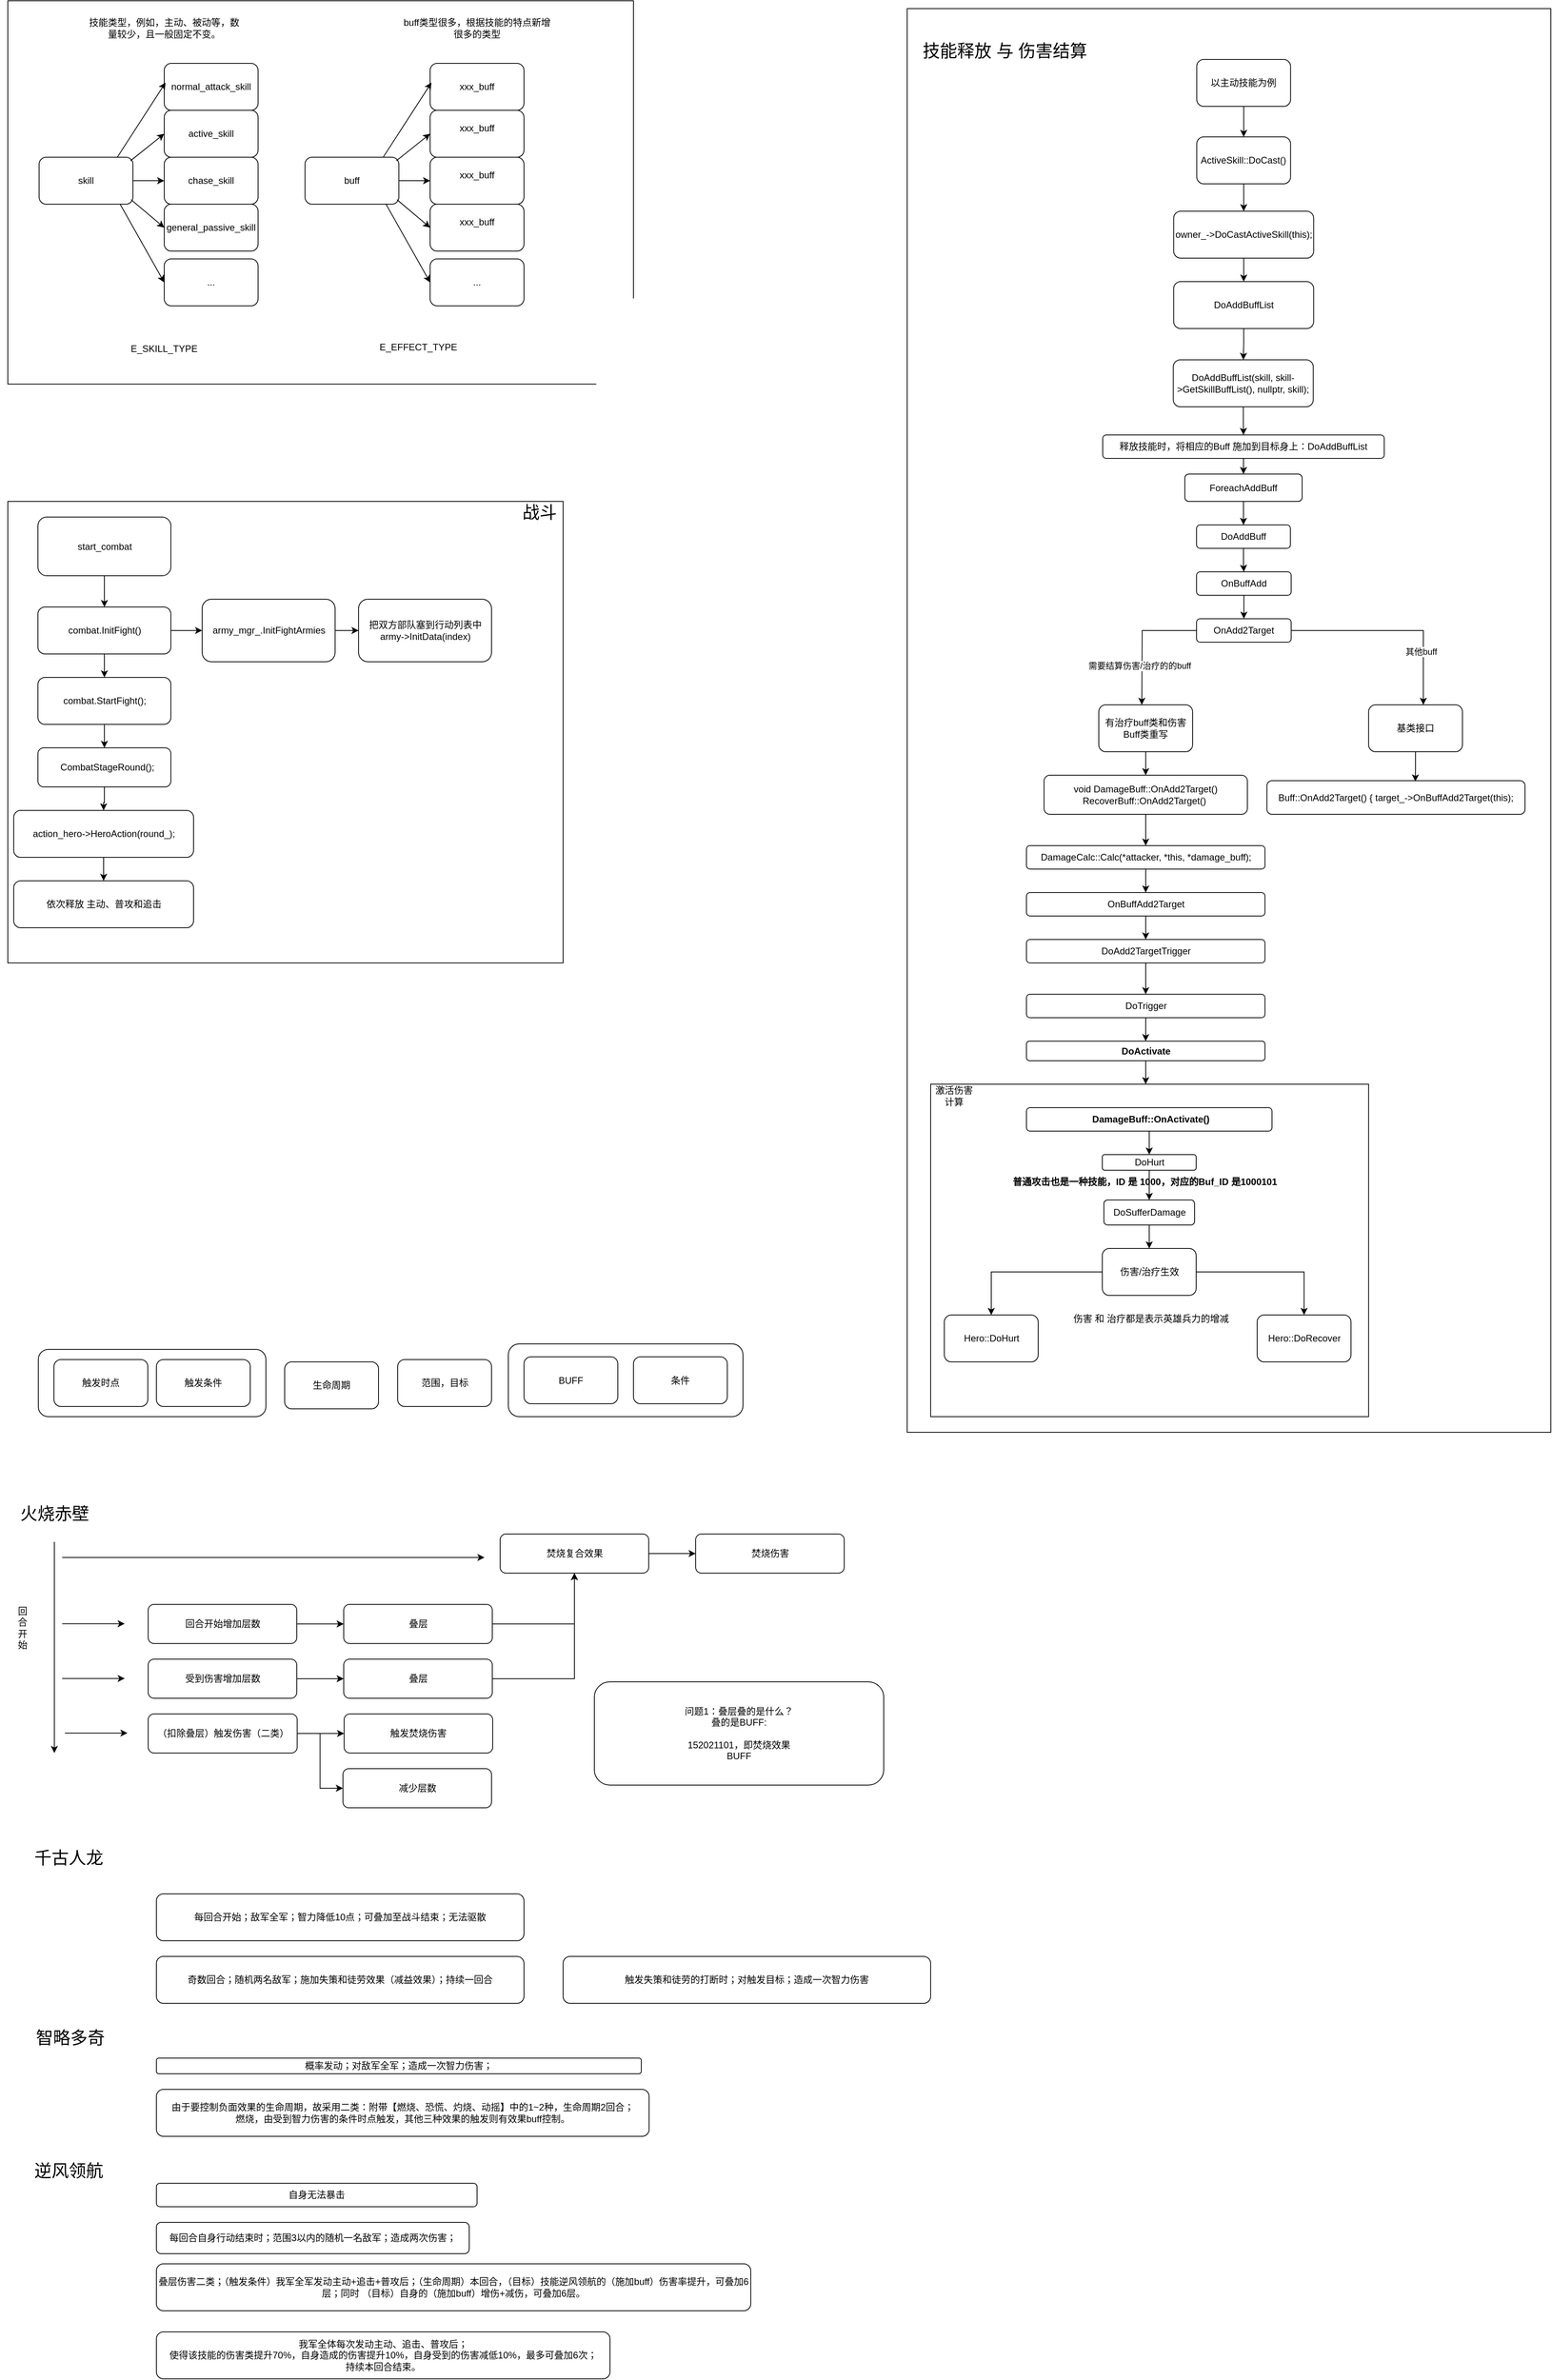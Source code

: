 <mxfile version="24.8.4">
  <diagram name="第 1 页" id="6zWAo-UzQmHNDU4MTRq7">
    <mxGraphModel dx="1850" dy="1148" grid="1" gridSize="10" guides="1" tooltips="1" connect="1" arrows="1" fold="1" page="1" pageScale="1" pageWidth="827" pageHeight="1169" math="0" shadow="0">
      <root>
        <mxCell id="0" />
        <mxCell id="1" parent="0" />
        <mxCell id="o4tlsY2EU9AUbKgZ5aPZ-1" value="skill" style="rounded=1;whiteSpace=wrap;html=1;" vertex="1" parent="1">
          <mxGeometry x="40" y="200" width="120" height="60" as="geometry" />
        </mxCell>
        <mxCell id="o4tlsY2EU9AUbKgZ5aPZ-4" value="normal_attack_skill" style="rounded=1;whiteSpace=wrap;html=1;" vertex="1" parent="1">
          <mxGeometry x="200" y="80" width="120" height="60" as="geometry" />
        </mxCell>
        <mxCell id="o4tlsY2EU9AUbKgZ5aPZ-5" value="general_passive_skill" style="rounded=1;whiteSpace=wrap;html=1;" vertex="1" parent="1">
          <mxGeometry x="200" y="260" width="120" height="60" as="geometry" />
        </mxCell>
        <mxCell id="o4tlsY2EU9AUbKgZ5aPZ-6" value="chase_skill" style="rounded=1;whiteSpace=wrap;html=1;" vertex="1" parent="1">
          <mxGeometry x="200" y="200" width="120" height="60" as="geometry" />
        </mxCell>
        <mxCell id="o4tlsY2EU9AUbKgZ5aPZ-7" value="active_skill" style="rounded=1;whiteSpace=wrap;html=1;" vertex="1" parent="1">
          <mxGeometry x="200" y="140" width="120" height="60" as="geometry" />
        </mxCell>
        <mxCell id="o4tlsY2EU9AUbKgZ5aPZ-8" value="..." style="rounded=1;whiteSpace=wrap;html=1;" vertex="1" parent="1">
          <mxGeometry x="200" y="330" width="120" height="60" as="geometry" />
        </mxCell>
        <mxCell id="o4tlsY2EU9AUbKgZ5aPZ-9" value="" style="endArrow=classic;html=1;rounded=0;entryX=0.014;entryY=0.41;entryDx=0;entryDy=0;entryPerimeter=0;" edge="1" parent="1" target="o4tlsY2EU9AUbKgZ5aPZ-4">
          <mxGeometry width="50" height="50" relative="1" as="geometry">
            <mxPoint x="140" y="200" as="sourcePoint" />
            <mxPoint x="190" y="150" as="targetPoint" />
          </mxGeometry>
        </mxCell>
        <mxCell id="o4tlsY2EU9AUbKgZ5aPZ-13" value="" style="endArrow=classic;html=1;rounded=0;entryX=0;entryY=0.5;entryDx=0;entryDy=0;exitX=0.974;exitY=0.076;exitDx=0;exitDy=0;exitPerimeter=0;" edge="1" parent="1" source="o4tlsY2EU9AUbKgZ5aPZ-1" target="o4tlsY2EU9AUbKgZ5aPZ-7">
          <mxGeometry width="50" height="50" relative="1" as="geometry">
            <mxPoint x="150" y="210" as="sourcePoint" />
            <mxPoint x="212" y="115" as="targetPoint" />
          </mxGeometry>
        </mxCell>
        <mxCell id="o4tlsY2EU9AUbKgZ5aPZ-14" value="" style="endArrow=classic;html=1;rounded=0;entryX=0;entryY=0.5;entryDx=0;entryDy=0;exitX=1;exitY=0.5;exitDx=0;exitDy=0;" edge="1" parent="1" source="o4tlsY2EU9AUbKgZ5aPZ-1" target="o4tlsY2EU9AUbKgZ5aPZ-6">
          <mxGeometry width="50" height="50" relative="1" as="geometry">
            <mxPoint x="160" y="220" as="sourcePoint" />
            <mxPoint x="222" y="125" as="targetPoint" />
          </mxGeometry>
        </mxCell>
        <mxCell id="o4tlsY2EU9AUbKgZ5aPZ-15" value="" style="endArrow=classic;html=1;rounded=0;entryX=0;entryY=0.5;entryDx=0;entryDy=0;exitX=0.98;exitY=0.904;exitDx=0;exitDy=0;exitPerimeter=0;" edge="1" parent="1" source="o4tlsY2EU9AUbKgZ5aPZ-1" target="o4tlsY2EU9AUbKgZ5aPZ-5">
          <mxGeometry width="50" height="50" relative="1" as="geometry">
            <mxPoint x="170" y="230" as="sourcePoint" />
            <mxPoint x="232" y="135" as="targetPoint" />
          </mxGeometry>
        </mxCell>
        <mxCell id="o4tlsY2EU9AUbKgZ5aPZ-16" value="" style="endArrow=classic;html=1;rounded=0;entryX=0;entryY=0.5;entryDx=0;entryDy=0;exitX=0.865;exitY=1.007;exitDx=0;exitDy=0;exitPerimeter=0;" edge="1" parent="1" source="o4tlsY2EU9AUbKgZ5aPZ-1" target="o4tlsY2EU9AUbKgZ5aPZ-8">
          <mxGeometry width="50" height="50" relative="1" as="geometry">
            <mxPoint x="120" y="405" as="sourcePoint" />
            <mxPoint x="182" y="310" as="targetPoint" />
          </mxGeometry>
        </mxCell>
        <mxCell id="o4tlsY2EU9AUbKgZ5aPZ-18" value="buff" style="rounded=1;whiteSpace=wrap;html=1;" vertex="1" parent="1">
          <mxGeometry x="380" y="200" width="120" height="60" as="geometry" />
        </mxCell>
        <mxCell id="o4tlsY2EU9AUbKgZ5aPZ-19" value="xxx_buff" style="rounded=1;whiteSpace=wrap;html=1;" vertex="1" parent="1">
          <mxGeometry x="540" y="80" width="120" height="60" as="geometry" />
        </mxCell>
        <mxCell id="o4tlsY2EU9AUbKgZ5aPZ-20" value="&#xa;&lt;span style=&quot;color: rgb(0, 0, 0); font-family: Helvetica; font-size: 12px; font-style: normal; font-variant-ligatures: normal; font-variant-caps: normal; font-weight: 400; letter-spacing: normal; orphans: 2; text-align: center; text-indent: 0px; text-transform: none; widows: 2; word-spacing: 0px; -webkit-text-stroke-width: 0px; white-space: normal; background-color: rgb(251, 251, 251); text-decoration-thickness: initial; text-decoration-style: initial; text-decoration-color: initial; display: inline !important; float: none;&quot;&gt;xxx_buff&lt;/span&gt;&#xa;&#xa;" style="rounded=1;whiteSpace=wrap;html=1;" vertex="1" parent="1">
          <mxGeometry x="540" y="260" width="120" height="60" as="geometry" />
        </mxCell>
        <mxCell id="o4tlsY2EU9AUbKgZ5aPZ-21" value="&#xa;&lt;span style=&quot;color: rgb(0, 0, 0); font-family: Helvetica; font-size: 12px; font-style: normal; font-variant-ligatures: normal; font-variant-caps: normal; font-weight: 400; letter-spacing: normal; orphans: 2; text-align: center; text-indent: 0px; text-transform: none; widows: 2; word-spacing: 0px; -webkit-text-stroke-width: 0px; white-space: normal; background-color: rgb(251, 251, 251); text-decoration-thickness: initial; text-decoration-style: initial; text-decoration-color: initial; display: inline !important; float: none;&quot;&gt;xxx_buff&lt;/span&gt;&#xa;&#xa;" style="rounded=1;whiteSpace=wrap;html=1;" vertex="1" parent="1">
          <mxGeometry x="540" y="200" width="120" height="60" as="geometry" />
        </mxCell>
        <mxCell id="o4tlsY2EU9AUbKgZ5aPZ-22" value="&#xa;&lt;span style=&quot;color: rgb(0, 0, 0); font-family: Helvetica; font-size: 12px; font-style: normal; font-variant-ligatures: normal; font-variant-caps: normal; font-weight: 400; letter-spacing: normal; orphans: 2; text-align: center; text-indent: 0px; text-transform: none; widows: 2; word-spacing: 0px; -webkit-text-stroke-width: 0px; white-space: normal; background-color: rgb(251, 251, 251); text-decoration-thickness: initial; text-decoration-style: initial; text-decoration-color: initial; display: inline !important; float: none;&quot;&gt;xxx_buff&lt;/span&gt;&#xa;&#xa;" style="rounded=1;whiteSpace=wrap;html=1;" vertex="1" parent="1">
          <mxGeometry x="540" y="140" width="120" height="60" as="geometry" />
        </mxCell>
        <mxCell id="o4tlsY2EU9AUbKgZ5aPZ-23" value="..." style="rounded=1;whiteSpace=wrap;html=1;" vertex="1" parent="1">
          <mxGeometry x="540" y="330" width="120" height="60" as="geometry" />
        </mxCell>
        <mxCell id="o4tlsY2EU9AUbKgZ5aPZ-24" value="" style="endArrow=classic;html=1;rounded=0;entryX=0.014;entryY=0.41;entryDx=0;entryDy=0;entryPerimeter=0;" edge="1" parent="1" target="o4tlsY2EU9AUbKgZ5aPZ-19">
          <mxGeometry width="50" height="50" relative="1" as="geometry">
            <mxPoint x="480" y="200" as="sourcePoint" />
            <mxPoint x="530" y="150" as="targetPoint" />
          </mxGeometry>
        </mxCell>
        <mxCell id="o4tlsY2EU9AUbKgZ5aPZ-25" value="" style="endArrow=classic;html=1;rounded=0;entryX=0;entryY=0.5;entryDx=0;entryDy=0;exitX=0.974;exitY=0.076;exitDx=0;exitDy=0;exitPerimeter=0;" edge="1" parent="1" source="o4tlsY2EU9AUbKgZ5aPZ-18" target="o4tlsY2EU9AUbKgZ5aPZ-22">
          <mxGeometry width="50" height="50" relative="1" as="geometry">
            <mxPoint x="490" y="210" as="sourcePoint" />
            <mxPoint x="552" y="115" as="targetPoint" />
          </mxGeometry>
        </mxCell>
        <mxCell id="o4tlsY2EU9AUbKgZ5aPZ-26" value="" style="endArrow=classic;html=1;rounded=0;entryX=0;entryY=0.5;entryDx=0;entryDy=0;exitX=1;exitY=0.5;exitDx=0;exitDy=0;" edge="1" parent="1" source="o4tlsY2EU9AUbKgZ5aPZ-18" target="o4tlsY2EU9AUbKgZ5aPZ-21">
          <mxGeometry width="50" height="50" relative="1" as="geometry">
            <mxPoint x="500" y="220" as="sourcePoint" />
            <mxPoint x="562" y="125" as="targetPoint" />
          </mxGeometry>
        </mxCell>
        <mxCell id="o4tlsY2EU9AUbKgZ5aPZ-27" value="" style="endArrow=classic;html=1;rounded=0;entryX=0;entryY=0.5;entryDx=0;entryDy=0;exitX=0.98;exitY=0.904;exitDx=0;exitDy=0;exitPerimeter=0;" edge="1" parent="1" source="o4tlsY2EU9AUbKgZ5aPZ-18" target="o4tlsY2EU9AUbKgZ5aPZ-20">
          <mxGeometry width="50" height="50" relative="1" as="geometry">
            <mxPoint x="510" y="230" as="sourcePoint" />
            <mxPoint x="572" y="135" as="targetPoint" />
          </mxGeometry>
        </mxCell>
        <mxCell id="o4tlsY2EU9AUbKgZ5aPZ-28" value="" style="endArrow=classic;html=1;rounded=0;entryX=0;entryY=0.5;entryDx=0;entryDy=0;exitX=0.865;exitY=1.007;exitDx=0;exitDy=0;exitPerimeter=0;" edge="1" parent="1" source="o4tlsY2EU9AUbKgZ5aPZ-18" target="o4tlsY2EU9AUbKgZ5aPZ-23">
          <mxGeometry width="50" height="50" relative="1" as="geometry">
            <mxPoint x="460" y="405" as="sourcePoint" />
            <mxPoint x="522" y="310" as="targetPoint" />
          </mxGeometry>
        </mxCell>
        <mxCell id="o4tlsY2EU9AUbKgZ5aPZ-29" value="技能类型，例如，主动、被动等，数量较少，且一般固定不变。" style="text;html=1;align=center;verticalAlign=middle;whiteSpace=wrap;rounded=0;" vertex="1" parent="1">
          <mxGeometry x="100" y="20" width="200" height="30" as="geometry" />
        </mxCell>
        <mxCell id="o4tlsY2EU9AUbKgZ5aPZ-30" value="buff类型很多，根据技能的特点新增很多的类型" style="text;html=1;align=center;verticalAlign=middle;whiteSpace=wrap;rounded=0;" vertex="1" parent="1">
          <mxGeometry x="500" y="20" width="200" height="30" as="geometry" />
        </mxCell>
        <mxCell id="o4tlsY2EU9AUbKgZ5aPZ-38" style="edgeStyle=orthogonalEdgeStyle;rounded=0;orthogonalLoop=1;jettySize=auto;html=1;entryX=0.5;entryY=0;entryDx=0;entryDy=0;" edge="1" parent="1" source="o4tlsY2EU9AUbKgZ5aPZ-32" target="o4tlsY2EU9AUbKgZ5aPZ-33">
          <mxGeometry relative="1" as="geometry" />
        </mxCell>
        <mxCell id="o4tlsY2EU9AUbKgZ5aPZ-32" value="start_combat" style="rounded=1;whiteSpace=wrap;html=1;" vertex="1" parent="1">
          <mxGeometry x="38.5" y="660" width="170" height="75" as="geometry" />
        </mxCell>
        <mxCell id="o4tlsY2EU9AUbKgZ5aPZ-35" value="" style="edgeStyle=orthogonalEdgeStyle;rounded=0;orthogonalLoop=1;jettySize=auto;html=1;" edge="1" parent="1" source="o4tlsY2EU9AUbKgZ5aPZ-33" target="o4tlsY2EU9AUbKgZ5aPZ-34">
          <mxGeometry relative="1" as="geometry" />
        </mxCell>
        <mxCell id="o4tlsY2EU9AUbKgZ5aPZ-45" style="edgeStyle=orthogonalEdgeStyle;rounded=0;orthogonalLoop=1;jettySize=auto;html=1;entryX=0.5;entryY=0;entryDx=0;entryDy=0;" edge="1" parent="1" source="o4tlsY2EU9AUbKgZ5aPZ-33" target="o4tlsY2EU9AUbKgZ5aPZ-43">
          <mxGeometry relative="1" as="geometry" />
        </mxCell>
        <mxCell id="o4tlsY2EU9AUbKgZ5aPZ-33" value="combat.InitFight()" style="rounded=1;whiteSpace=wrap;html=1;" vertex="1" parent="1">
          <mxGeometry x="38.5" y="775" width="170" height="60" as="geometry" />
        </mxCell>
        <mxCell id="o4tlsY2EU9AUbKgZ5aPZ-37" value="" style="edgeStyle=orthogonalEdgeStyle;rounded=0;orthogonalLoop=1;jettySize=auto;html=1;" edge="1" parent="1" source="o4tlsY2EU9AUbKgZ5aPZ-34" target="o4tlsY2EU9AUbKgZ5aPZ-36">
          <mxGeometry relative="1" as="geometry" />
        </mxCell>
        <mxCell id="o4tlsY2EU9AUbKgZ5aPZ-34" value="army_mgr_.InitFightArmies" style="whiteSpace=wrap;html=1;rounded=1;" vertex="1" parent="1">
          <mxGeometry x="248.5" y="765" width="170" height="80" as="geometry" />
        </mxCell>
        <mxCell id="o4tlsY2EU9AUbKgZ5aPZ-36" value="&lt;div&gt;把双方部队塞到行动列表中&lt;/div&gt;army-&amp;gt;InitData(index)" style="whiteSpace=wrap;html=1;rounded=1;" vertex="1" parent="1">
          <mxGeometry x="448.5" y="765" width="170" height="80" as="geometry" />
        </mxCell>
        <mxCell id="o4tlsY2EU9AUbKgZ5aPZ-47" value="" style="edgeStyle=orthogonalEdgeStyle;rounded=0;orthogonalLoop=1;jettySize=auto;html=1;" edge="1" parent="1" source="o4tlsY2EU9AUbKgZ5aPZ-43" target="o4tlsY2EU9AUbKgZ5aPZ-46">
          <mxGeometry relative="1" as="geometry" />
        </mxCell>
        <mxCell id="o4tlsY2EU9AUbKgZ5aPZ-43" value="combat.StartFight();" style="whiteSpace=wrap;html=1;rounded=1;" vertex="1" parent="1">
          <mxGeometry x="38.5" y="865" width="170" height="60" as="geometry" />
        </mxCell>
        <mxCell id="o4tlsY2EU9AUbKgZ5aPZ-49" value="" style="edgeStyle=orthogonalEdgeStyle;rounded=0;orthogonalLoop=1;jettySize=auto;html=1;" edge="1" parent="1" source="o4tlsY2EU9AUbKgZ5aPZ-46" target="o4tlsY2EU9AUbKgZ5aPZ-48">
          <mxGeometry relative="1" as="geometry" />
        </mxCell>
        <mxCell id="o4tlsY2EU9AUbKgZ5aPZ-46" value="&amp;nbsp; CombatStageRound();" style="whiteSpace=wrap;html=1;rounded=1;" vertex="1" parent="1">
          <mxGeometry x="38.5" y="955" width="170" height="50" as="geometry" />
        </mxCell>
        <mxCell id="o4tlsY2EU9AUbKgZ5aPZ-51" value="" style="edgeStyle=orthogonalEdgeStyle;rounded=0;orthogonalLoop=1;jettySize=auto;html=1;" edge="1" parent="1" source="o4tlsY2EU9AUbKgZ5aPZ-48" target="o4tlsY2EU9AUbKgZ5aPZ-50">
          <mxGeometry relative="1" as="geometry" />
        </mxCell>
        <mxCell id="o4tlsY2EU9AUbKgZ5aPZ-48" value="action_hero-&amp;gt;HeroAction(round_);" style="whiteSpace=wrap;html=1;rounded=1;" vertex="1" parent="1">
          <mxGeometry x="7.5" y="1035" width="230" height="60" as="geometry" />
        </mxCell>
        <mxCell id="o4tlsY2EU9AUbKgZ5aPZ-50" value="依次释放 主动、普攻和追击" style="whiteSpace=wrap;html=1;rounded=1;" vertex="1" parent="1">
          <mxGeometry x="7.5" y="1125" width="230" height="60" as="geometry" />
        </mxCell>
        <mxCell id="o4tlsY2EU9AUbKgZ5aPZ-54" value="" style="edgeStyle=orthogonalEdgeStyle;rounded=0;orthogonalLoop=1;jettySize=auto;html=1;" edge="1" parent="1" source="o4tlsY2EU9AUbKgZ5aPZ-52" target="o4tlsY2EU9AUbKgZ5aPZ-53">
          <mxGeometry relative="1" as="geometry" />
        </mxCell>
        <mxCell id="o4tlsY2EU9AUbKgZ5aPZ-52" value="以主动技能为例" style="rounded=1;whiteSpace=wrap;html=1;" vertex="1" parent="1">
          <mxGeometry x="1520.25" y="75" width="120" height="60" as="geometry" />
        </mxCell>
        <mxCell id="o4tlsY2EU9AUbKgZ5aPZ-56" value="" style="edgeStyle=orthogonalEdgeStyle;rounded=0;orthogonalLoop=1;jettySize=auto;html=1;" edge="1" parent="1" source="o4tlsY2EU9AUbKgZ5aPZ-53" target="o4tlsY2EU9AUbKgZ5aPZ-55">
          <mxGeometry relative="1" as="geometry" />
        </mxCell>
        <mxCell id="o4tlsY2EU9AUbKgZ5aPZ-53" value="ActiveSkill::DoCast()" style="rounded=1;whiteSpace=wrap;html=1;" vertex="1" parent="1">
          <mxGeometry x="1520.25" y="174" width="120" height="60" as="geometry" />
        </mxCell>
        <mxCell id="o4tlsY2EU9AUbKgZ5aPZ-58" value="" style="edgeStyle=orthogonalEdgeStyle;rounded=0;orthogonalLoop=1;jettySize=auto;html=1;" edge="1" parent="1" source="o4tlsY2EU9AUbKgZ5aPZ-55" target="o4tlsY2EU9AUbKgZ5aPZ-57">
          <mxGeometry relative="1" as="geometry" />
        </mxCell>
        <mxCell id="o4tlsY2EU9AUbKgZ5aPZ-55" value="owner_-&amp;gt;DoCastActiveSkill(this);" style="rounded=1;whiteSpace=wrap;html=1;" vertex="1" parent="1">
          <mxGeometry x="1490.75" y="269" width="179" height="60" as="geometry" />
        </mxCell>
        <mxCell id="o4tlsY2EU9AUbKgZ5aPZ-60" value="" style="edgeStyle=orthogonalEdgeStyle;rounded=0;orthogonalLoop=1;jettySize=auto;html=1;" edge="1" parent="1" source="o4tlsY2EU9AUbKgZ5aPZ-57" target="o4tlsY2EU9AUbKgZ5aPZ-59">
          <mxGeometry relative="1" as="geometry" />
        </mxCell>
        <mxCell id="o4tlsY2EU9AUbKgZ5aPZ-57" value="DoAddBuffList" style="rounded=1;whiteSpace=wrap;html=1;" vertex="1" parent="1">
          <mxGeometry x="1490.75" y="359" width="179" height="60" as="geometry" />
        </mxCell>
        <mxCell id="o4tlsY2EU9AUbKgZ5aPZ-121" style="edgeStyle=orthogonalEdgeStyle;rounded=0;orthogonalLoop=1;jettySize=auto;html=1;entryX=0.5;entryY=0;entryDx=0;entryDy=0;" edge="1" parent="1" source="o4tlsY2EU9AUbKgZ5aPZ-59" target="o4tlsY2EU9AUbKgZ5aPZ-82">
          <mxGeometry relative="1" as="geometry" />
        </mxCell>
        <mxCell id="o4tlsY2EU9AUbKgZ5aPZ-59" value="DoAddBuffList(skill, skill-&amp;gt;GetSkillBuffList(), nullptr, skill);" style="rounded=1;whiteSpace=wrap;html=1;" vertex="1" parent="1">
          <mxGeometry x="1490.25" y="459" width="179" height="60" as="geometry" />
        </mxCell>
        <mxCell id="o4tlsY2EU9AUbKgZ5aPZ-101" value="" style="edgeStyle=orthogonalEdgeStyle;rounded=0;orthogonalLoop=1;jettySize=auto;html=1;" edge="1" parent="1" source="o4tlsY2EU9AUbKgZ5aPZ-68" target="o4tlsY2EU9AUbKgZ5aPZ-100">
          <mxGeometry relative="1" as="geometry" />
        </mxCell>
        <mxCell id="o4tlsY2EU9AUbKgZ5aPZ-68" value="void DamageBuff::OnAdd2Target()&lt;div&gt;RecoverBuff::OnAdd2Target()&amp;nbsp;&lt;br&gt;&lt;/div&gt;" style="rounded=1;whiteSpace=wrap;html=1;" vertex="1" parent="1">
          <mxGeometry x="1325" y="990" width="260" height="50" as="geometry" />
        </mxCell>
        <mxCell id="o4tlsY2EU9AUbKgZ5aPZ-69" value="&amp;nbsp;Buff::OnAdd2Target() { target_-&amp;gt;OnBuffAdd2Target(this);&amp;nbsp;" style="rounded=1;whiteSpace=wrap;html=1;" vertex="1" parent="1">
          <mxGeometry x="1610" y="997" width="330" height="43" as="geometry" />
        </mxCell>
        <mxCell id="o4tlsY2EU9AUbKgZ5aPZ-70" value="" style="rounded=0;whiteSpace=wrap;html=1;fillColor=none;" vertex="1" parent="1">
          <mxGeometry width="800" height="490" as="geometry" />
        </mxCell>
        <mxCell id="o4tlsY2EU9AUbKgZ5aPZ-71" value="E_SKILL_TYPE" style="text;html=1;align=center;verticalAlign=middle;whiteSpace=wrap;rounded=0;" vertex="1" parent="1">
          <mxGeometry x="105" y="410" width="190" height="70" as="geometry" />
        </mxCell>
        <mxCell id="o4tlsY2EU9AUbKgZ5aPZ-72" value="&lt;table style=&quot;border-collapse:&lt;br/&gt; collapse;width:206pt&quot; width=&quot;274&quot; cellspacing=&quot;0&quot; cellpadding=&quot;0&quot; border=&quot;0&quot;&gt;&lt;tbody&gt;&lt;tr style=&quot;height:14.25pt&quot; height=&quot;19&quot;&gt;&lt;br/&gt;  &lt;td style=&quot;height:14.25pt;width:206pt&quot; width=&quot;274&quot; class=&quot;xl66&quot; height=&quot;19&quot;&gt;E_EFFECT_TYPE&lt;/td&gt;&lt;/tr&gt;&lt;/tbody&gt;&lt;/table&gt;" style="text;html=1;align=center;verticalAlign=middle;whiteSpace=wrap;rounded=0;" vertex="1" parent="1">
          <mxGeometry x="440" y="420" width="170" height="30" as="geometry" />
        </mxCell>
        <mxCell id="o4tlsY2EU9AUbKgZ5aPZ-75" value="" style="edgeStyle=orthogonalEdgeStyle;rounded=0;orthogonalLoop=1;jettySize=auto;html=1;" edge="1" parent="1" source="o4tlsY2EU9AUbKgZ5aPZ-73" target="o4tlsY2EU9AUbKgZ5aPZ-74">
          <mxGeometry relative="1" as="geometry" />
        </mxCell>
        <mxCell id="o4tlsY2EU9AUbKgZ5aPZ-77" value="" style="edgeStyle=orthogonalEdgeStyle;rounded=0;orthogonalLoop=1;jettySize=auto;html=1;" edge="1" parent="1" source="o4tlsY2EU9AUbKgZ5aPZ-73" target="o4tlsY2EU9AUbKgZ5aPZ-76">
          <mxGeometry relative="1" as="geometry" />
        </mxCell>
        <mxCell id="o4tlsY2EU9AUbKgZ5aPZ-73" value="伤害/治疗生效" style="rounded=1;whiteSpace=wrap;html=1;" vertex="1" parent="1">
          <mxGeometry x="1399.5" y="1595" width="120" height="60" as="geometry" />
        </mxCell>
        <mxCell id="o4tlsY2EU9AUbKgZ5aPZ-74" value="Hero::DoHurt" style="rounded=1;whiteSpace=wrap;html=1;" vertex="1" parent="1">
          <mxGeometry x="1197.5" y="1680" width="120" height="60" as="geometry" />
        </mxCell>
        <mxCell id="o4tlsY2EU9AUbKgZ5aPZ-76" value="Hero::DoRecover" style="rounded=1;whiteSpace=wrap;html=1;" vertex="1" parent="1">
          <mxGeometry x="1597.5" y="1680" width="120" height="60" as="geometry" />
        </mxCell>
        <mxCell id="o4tlsY2EU9AUbKgZ5aPZ-78" value="伤害 和 治疗都是表示英雄兵力的增减" style="text;html=1;align=center;verticalAlign=middle;whiteSpace=wrap;rounded=0;" vertex="1" parent="1">
          <mxGeometry x="1308.5" y="1680" width="306" height="10" as="geometry" />
        </mxCell>
        <mxCell id="o4tlsY2EU9AUbKgZ5aPZ-115" style="edgeStyle=orthogonalEdgeStyle;rounded=0;orthogonalLoop=1;jettySize=auto;html=1;entryX=0.5;entryY=0;entryDx=0;entryDy=0;" edge="1" parent="1" source="o4tlsY2EU9AUbKgZ5aPZ-79" target="o4tlsY2EU9AUbKgZ5aPZ-73">
          <mxGeometry relative="1" as="geometry" />
        </mxCell>
        <mxCell id="o4tlsY2EU9AUbKgZ5aPZ-79" value="DoSufferDamage" style="rounded=1;whiteSpace=wrap;html=1;" vertex="1" parent="1">
          <mxGeometry x="1401.5" y="1533" width="116" height="32" as="geometry" />
        </mxCell>
        <mxCell id="o4tlsY2EU9AUbKgZ5aPZ-114" style="edgeStyle=orthogonalEdgeStyle;rounded=0;orthogonalLoop=1;jettySize=auto;html=1;entryX=0.5;entryY=0;entryDx=0;entryDy=0;" edge="1" parent="1" source="o4tlsY2EU9AUbKgZ5aPZ-80" target="o4tlsY2EU9AUbKgZ5aPZ-79">
          <mxGeometry relative="1" as="geometry" />
        </mxCell>
        <mxCell id="o4tlsY2EU9AUbKgZ5aPZ-80" value="DoHurt" style="rounded=1;whiteSpace=wrap;html=1;" vertex="1" parent="1">
          <mxGeometry x="1399.5" y="1475" width="120" height="20" as="geometry" />
        </mxCell>
        <mxCell id="o4tlsY2EU9AUbKgZ5aPZ-81" value="&lt;b&gt;普通攻击也是一种技能，ID 是 1000，对应的Buf_ID 是1000101&lt;/b&gt;" style="text;html=1;align=center;verticalAlign=middle;whiteSpace=wrap;rounded=0;" vertex="1" parent="1">
          <mxGeometry x="1253.5" y="1495" width="400" height="30" as="geometry" />
        </mxCell>
        <mxCell id="o4tlsY2EU9AUbKgZ5aPZ-84" style="edgeStyle=orthogonalEdgeStyle;rounded=0;orthogonalLoop=1;jettySize=auto;html=1;" edge="1" parent="1" source="o4tlsY2EU9AUbKgZ5aPZ-82">
          <mxGeometry relative="1" as="geometry">
            <mxPoint x="1580" y="605" as="targetPoint" />
          </mxGeometry>
        </mxCell>
        <mxCell id="o4tlsY2EU9AUbKgZ5aPZ-82" value="释放技能时，将相应的Buff 施加到目标身上：DoAddBuffList" style="rounded=1;whiteSpace=wrap;html=1;" vertex="1" parent="1">
          <mxGeometry x="1400" y="555" width="360" height="30" as="geometry" />
        </mxCell>
        <mxCell id="o4tlsY2EU9AUbKgZ5aPZ-87" value="" style="edgeStyle=orthogonalEdgeStyle;rounded=0;orthogonalLoop=1;jettySize=auto;html=1;" edge="1" parent="1" source="o4tlsY2EU9AUbKgZ5aPZ-85" target="o4tlsY2EU9AUbKgZ5aPZ-86">
          <mxGeometry relative="1" as="geometry" />
        </mxCell>
        <mxCell id="o4tlsY2EU9AUbKgZ5aPZ-85" value="ForeachAddBuff" style="rounded=1;whiteSpace=wrap;html=1;" vertex="1" parent="1">
          <mxGeometry x="1505" y="605" width="150" height="35" as="geometry" />
        </mxCell>
        <mxCell id="o4tlsY2EU9AUbKgZ5aPZ-89" value="" style="edgeStyle=orthogonalEdgeStyle;rounded=0;orthogonalLoop=1;jettySize=auto;html=1;" edge="1" parent="1" source="o4tlsY2EU9AUbKgZ5aPZ-86" target="o4tlsY2EU9AUbKgZ5aPZ-88">
          <mxGeometry relative="1" as="geometry" />
        </mxCell>
        <mxCell id="o4tlsY2EU9AUbKgZ5aPZ-86" value="DoAddBuff" style="rounded=1;whiteSpace=wrap;html=1;" vertex="1" parent="1">
          <mxGeometry x="1520" y="670" width="120" height="30" as="geometry" />
        </mxCell>
        <mxCell id="o4tlsY2EU9AUbKgZ5aPZ-91" value="" style="edgeStyle=orthogonalEdgeStyle;rounded=0;orthogonalLoop=1;jettySize=auto;html=1;" edge="1" parent="1" source="o4tlsY2EU9AUbKgZ5aPZ-88" target="o4tlsY2EU9AUbKgZ5aPZ-90">
          <mxGeometry relative="1" as="geometry" />
        </mxCell>
        <mxCell id="o4tlsY2EU9AUbKgZ5aPZ-88" value="OnBuffAdd" style="rounded=1;whiteSpace=wrap;html=1;" vertex="1" parent="1">
          <mxGeometry x="1520" y="730" width="121" height="30" as="geometry" />
        </mxCell>
        <mxCell id="o4tlsY2EU9AUbKgZ5aPZ-92" style="edgeStyle=orthogonalEdgeStyle;rounded=0;orthogonalLoop=1;jettySize=auto;html=1;" edge="1" parent="1" source="o4tlsY2EU9AUbKgZ5aPZ-90">
          <mxGeometry relative="1" as="geometry">
            <mxPoint x="1450" y="900" as="targetPoint" />
          </mxGeometry>
        </mxCell>
        <mxCell id="o4tlsY2EU9AUbKgZ5aPZ-94" value="需要结算伤害/治疗的的buff" style="edgeLabel;html=1;align=center;verticalAlign=middle;resizable=0;points=[];" vertex="1" connectable="0" parent="o4tlsY2EU9AUbKgZ5aPZ-92">
          <mxGeometry x="0.5" y="-3" relative="1" as="geometry">
            <mxPoint y="-9" as="offset" />
          </mxGeometry>
        </mxCell>
        <mxCell id="o4tlsY2EU9AUbKgZ5aPZ-93" style="edgeStyle=orthogonalEdgeStyle;rounded=0;orthogonalLoop=1;jettySize=auto;html=1;entryX=0.583;entryY=0;entryDx=0;entryDy=0;entryPerimeter=0;" edge="1" parent="1" source="o4tlsY2EU9AUbKgZ5aPZ-90" target="o4tlsY2EU9AUbKgZ5aPZ-97">
          <mxGeometry relative="1" as="geometry">
            <mxPoint x="1730" y="900" as="targetPoint" />
            <Array as="points">
              <mxPoint x="1810" y="805" />
            </Array>
          </mxGeometry>
        </mxCell>
        <mxCell id="o4tlsY2EU9AUbKgZ5aPZ-95" value="其他buff" style="edgeLabel;html=1;align=center;verticalAlign=middle;resizable=0;points=[];" vertex="1" connectable="0" parent="o4tlsY2EU9AUbKgZ5aPZ-93">
          <mxGeometry x="0.482" y="-3" relative="1" as="geometry">
            <mxPoint as="offset" />
          </mxGeometry>
        </mxCell>
        <mxCell id="o4tlsY2EU9AUbKgZ5aPZ-90" value="OnAdd2Target" style="rounded=1;whiteSpace=wrap;html=1;" vertex="1" parent="1">
          <mxGeometry x="1520" y="790" width="121" height="30" as="geometry" />
        </mxCell>
        <mxCell id="o4tlsY2EU9AUbKgZ5aPZ-99" style="edgeStyle=orthogonalEdgeStyle;rounded=0;orthogonalLoop=1;jettySize=auto;html=1;entryX=0.5;entryY=0;entryDx=0;entryDy=0;" edge="1" parent="1" source="o4tlsY2EU9AUbKgZ5aPZ-96" target="o4tlsY2EU9AUbKgZ5aPZ-68">
          <mxGeometry relative="1" as="geometry" />
        </mxCell>
        <mxCell id="o4tlsY2EU9AUbKgZ5aPZ-96" value="有治疗buff类和伤害Buff类重写" style="rounded=1;whiteSpace=wrap;html=1;" vertex="1" parent="1">
          <mxGeometry x="1395" y="900" width="120" height="60" as="geometry" />
        </mxCell>
        <mxCell id="o4tlsY2EU9AUbKgZ5aPZ-97" value="基类接口" style="rounded=1;whiteSpace=wrap;html=1;" vertex="1" parent="1">
          <mxGeometry x="1740" y="900" width="120" height="60" as="geometry" />
        </mxCell>
        <mxCell id="o4tlsY2EU9AUbKgZ5aPZ-98" style="edgeStyle=orthogonalEdgeStyle;rounded=0;orthogonalLoop=1;jettySize=auto;html=1;entryX=0.575;entryY=0.023;entryDx=0;entryDy=0;entryPerimeter=0;" edge="1" parent="1" source="o4tlsY2EU9AUbKgZ5aPZ-97" target="o4tlsY2EU9AUbKgZ5aPZ-69">
          <mxGeometry relative="1" as="geometry" />
        </mxCell>
        <mxCell id="o4tlsY2EU9AUbKgZ5aPZ-105" value="" style="edgeStyle=orthogonalEdgeStyle;rounded=0;orthogonalLoop=1;jettySize=auto;html=1;" edge="1" parent="1" source="o4tlsY2EU9AUbKgZ5aPZ-100" target="o4tlsY2EU9AUbKgZ5aPZ-104">
          <mxGeometry relative="1" as="geometry" />
        </mxCell>
        <mxCell id="o4tlsY2EU9AUbKgZ5aPZ-100" value="&lt;div&gt;DamageCalc::Calc(*attacker, *this, *damage_buff);&lt;br&gt;&lt;/div&gt;" style="rounded=1;whiteSpace=wrap;html=1;" vertex="1" parent="1">
          <mxGeometry x="1302.5" y="1080" width="305" height="30" as="geometry" />
        </mxCell>
        <mxCell id="o4tlsY2EU9AUbKgZ5aPZ-107" value="" style="edgeStyle=orthogonalEdgeStyle;rounded=0;orthogonalLoop=1;jettySize=auto;html=1;" edge="1" parent="1" source="o4tlsY2EU9AUbKgZ5aPZ-104" target="o4tlsY2EU9AUbKgZ5aPZ-106">
          <mxGeometry relative="1" as="geometry" />
        </mxCell>
        <mxCell id="o4tlsY2EU9AUbKgZ5aPZ-104" value="&lt;div&gt;OnBuffAdd2Target&lt;br&gt;&lt;/div&gt;" style="rounded=1;whiteSpace=wrap;html=1;" vertex="1" parent="1">
          <mxGeometry x="1302.5" y="1140" width="305" height="30" as="geometry" />
        </mxCell>
        <mxCell id="o4tlsY2EU9AUbKgZ5aPZ-109" value="" style="edgeStyle=orthogonalEdgeStyle;rounded=0;orthogonalLoop=1;jettySize=auto;html=1;" edge="1" parent="1" source="o4tlsY2EU9AUbKgZ5aPZ-106" target="o4tlsY2EU9AUbKgZ5aPZ-108">
          <mxGeometry relative="1" as="geometry" />
        </mxCell>
        <mxCell id="o4tlsY2EU9AUbKgZ5aPZ-106" value="&lt;div&gt;DoAdd2TargetTrigger&lt;br&gt;&lt;/div&gt;" style="rounded=1;whiteSpace=wrap;html=1;" vertex="1" parent="1">
          <mxGeometry x="1302.5" y="1200" width="305" height="30" as="geometry" />
        </mxCell>
        <mxCell id="o4tlsY2EU9AUbKgZ5aPZ-111" value="" style="edgeStyle=orthogonalEdgeStyle;rounded=0;orthogonalLoop=1;jettySize=auto;html=1;" edge="1" parent="1" source="o4tlsY2EU9AUbKgZ5aPZ-108" target="o4tlsY2EU9AUbKgZ5aPZ-110">
          <mxGeometry relative="1" as="geometry" />
        </mxCell>
        <mxCell id="o4tlsY2EU9AUbKgZ5aPZ-108" value="&lt;div&gt;DoTrigger&lt;br&gt;&lt;/div&gt;" style="rounded=1;whiteSpace=wrap;html=1;" vertex="1" parent="1">
          <mxGeometry x="1302.5" y="1270" width="305" height="30" as="geometry" />
        </mxCell>
        <mxCell id="o4tlsY2EU9AUbKgZ5aPZ-110" value="&lt;div&gt;&lt;b&gt;DoActivate&lt;/b&gt;&lt;br&gt;&lt;/div&gt;" style="rounded=1;whiteSpace=wrap;html=1;" vertex="1" parent="1">
          <mxGeometry x="1302.5" y="1330" width="305" height="25" as="geometry" />
        </mxCell>
        <mxCell id="o4tlsY2EU9AUbKgZ5aPZ-117" style="edgeStyle=orthogonalEdgeStyle;rounded=0;orthogonalLoop=1;jettySize=auto;html=1;entryX=0.5;entryY=0;entryDx=0;entryDy=0;" edge="1" parent="1" source="o4tlsY2EU9AUbKgZ5aPZ-112" target="o4tlsY2EU9AUbKgZ5aPZ-80">
          <mxGeometry relative="1" as="geometry" />
        </mxCell>
        <mxCell id="o4tlsY2EU9AUbKgZ5aPZ-112" value="&lt;div&gt;&lt;b&gt;&amp;nbsp;DamageBuff::OnActivate()&lt;/b&gt;&lt;br&gt;&lt;/div&gt;" style="rounded=1;whiteSpace=wrap;html=1;" vertex="1" parent="1">
          <mxGeometry x="1302.5" y="1415" width="314" height="30" as="geometry" />
        </mxCell>
        <mxCell id="o4tlsY2EU9AUbKgZ5aPZ-118" value="" style="rounded=0;whiteSpace=wrap;html=1;fillColor=none;" vertex="1" parent="1">
          <mxGeometry x="1180" y="1385" width="560" height="425" as="geometry" />
        </mxCell>
        <mxCell id="o4tlsY2EU9AUbKgZ5aPZ-119" style="edgeStyle=orthogonalEdgeStyle;rounded=0;orthogonalLoop=1;jettySize=auto;html=1;entryX=0.491;entryY=0;entryDx=0;entryDy=0;entryPerimeter=0;" edge="1" parent="1" source="o4tlsY2EU9AUbKgZ5aPZ-110" target="o4tlsY2EU9AUbKgZ5aPZ-118">
          <mxGeometry relative="1" as="geometry" />
        </mxCell>
        <mxCell id="o4tlsY2EU9AUbKgZ5aPZ-120" value="激活伤害计算" style="text;html=1;align=center;verticalAlign=middle;whiteSpace=wrap;rounded=0;" vertex="1" parent="1">
          <mxGeometry x="1180" y="1385" width="60" height="30" as="geometry" />
        </mxCell>
        <mxCell id="o4tlsY2EU9AUbKgZ5aPZ-122" value="" style="rounded=0;whiteSpace=wrap;html=1;fillColor=none;" vertex="1" parent="1">
          <mxGeometry y="640" width="710" height="590" as="geometry" />
        </mxCell>
        <mxCell id="o4tlsY2EU9AUbKgZ5aPZ-123" value="战斗" style="text;html=1;align=center;verticalAlign=middle;whiteSpace=wrap;rounded=0;strokeWidth=11;fontSize=22;" vertex="1" parent="1">
          <mxGeometry x="650" y="640" width="60" height="30" as="geometry" />
        </mxCell>
        <mxCell id="o4tlsY2EU9AUbKgZ5aPZ-124" value="" style="rounded=0;whiteSpace=wrap;html=1;fillColor=none;" vertex="1" parent="1">
          <mxGeometry x="1150" y="10" width="823" height="1820" as="geometry" />
        </mxCell>
        <mxCell id="o4tlsY2EU9AUbKgZ5aPZ-125" value="技能释放 与 伤害结算" style="text;html=1;align=center;verticalAlign=middle;whiteSpace=wrap;rounded=0;fontSize=22;" vertex="1" parent="1">
          <mxGeometry x="1150" y="45" width="250" height="40" as="geometry" />
        </mxCell>
        <mxCell id="o4tlsY2EU9AUbKgZ5aPZ-128" value="火烧赤壁" style="text;html=1;align=center;verticalAlign=middle;whiteSpace=wrap;rounded=0;fontSize=22;" vertex="1" parent="1">
          <mxGeometry x="-10" y="1920" width="140" height="30" as="geometry" />
        </mxCell>
        <mxCell id="o4tlsY2EU9AUbKgZ5aPZ-136" style="edgeStyle=orthogonalEdgeStyle;rounded=0;orthogonalLoop=1;jettySize=auto;html=1;exitX=1;exitY=0.5;exitDx=0;exitDy=0;" edge="1" parent="1" source="o4tlsY2EU9AUbKgZ5aPZ-130" target="o4tlsY2EU9AUbKgZ5aPZ-131">
          <mxGeometry relative="1" as="geometry" />
        </mxCell>
        <mxCell id="o4tlsY2EU9AUbKgZ5aPZ-130" value="焚烧复合效果" style="rounded=1;whiteSpace=wrap;html=1;" vertex="1" parent="1">
          <mxGeometry x="629.5" y="1960" width="190" height="50" as="geometry" />
        </mxCell>
        <mxCell id="o4tlsY2EU9AUbKgZ5aPZ-131" value="焚烧伤害" style="rounded=1;whiteSpace=wrap;html=1;" vertex="1" parent="1">
          <mxGeometry x="879.5" y="1960" width="190" height="50" as="geometry" />
        </mxCell>
        <mxCell id="o4tlsY2EU9AUbKgZ5aPZ-137" style="edgeStyle=orthogonalEdgeStyle;rounded=0;orthogonalLoop=1;jettySize=auto;html=1;exitX=1;exitY=0.5;exitDx=0;exitDy=0;entryX=0;entryY=0.5;entryDx=0;entryDy=0;" edge="1" parent="1" source="o4tlsY2EU9AUbKgZ5aPZ-132" target="o4tlsY2EU9AUbKgZ5aPZ-133">
          <mxGeometry relative="1" as="geometry" />
        </mxCell>
        <mxCell id="o4tlsY2EU9AUbKgZ5aPZ-132" value="回合开始增加层数" style="rounded=1;whiteSpace=wrap;html=1;" vertex="1" parent="1">
          <mxGeometry x="179.5" y="2050" width="190" height="50" as="geometry" />
        </mxCell>
        <mxCell id="o4tlsY2EU9AUbKgZ5aPZ-141" style="edgeStyle=orthogonalEdgeStyle;rounded=0;orthogonalLoop=1;jettySize=auto;html=1;exitX=1;exitY=0.5;exitDx=0;exitDy=0;entryX=0.5;entryY=1;entryDx=0;entryDy=0;" edge="1" parent="1" source="o4tlsY2EU9AUbKgZ5aPZ-133" target="o4tlsY2EU9AUbKgZ5aPZ-130">
          <mxGeometry relative="1" as="geometry" />
        </mxCell>
        <mxCell id="o4tlsY2EU9AUbKgZ5aPZ-133" value="叠层" style="rounded=1;whiteSpace=wrap;html=1;" vertex="1" parent="1">
          <mxGeometry x="429.5" y="2050" width="190" height="50" as="geometry" />
        </mxCell>
        <mxCell id="o4tlsY2EU9AUbKgZ5aPZ-138" style="edgeStyle=orthogonalEdgeStyle;rounded=0;orthogonalLoop=1;jettySize=auto;html=1;exitX=1;exitY=0.5;exitDx=0;exitDy=0;entryX=0;entryY=0.5;entryDx=0;entryDy=0;" edge="1" parent="1" source="o4tlsY2EU9AUbKgZ5aPZ-134" target="o4tlsY2EU9AUbKgZ5aPZ-135">
          <mxGeometry relative="1" as="geometry" />
        </mxCell>
        <mxCell id="o4tlsY2EU9AUbKgZ5aPZ-134" value="受到伤害增加层数" style="rounded=1;whiteSpace=wrap;html=1;" vertex="1" parent="1">
          <mxGeometry x="179.5" y="2120" width="190" height="50" as="geometry" />
        </mxCell>
        <mxCell id="o4tlsY2EU9AUbKgZ5aPZ-142" style="edgeStyle=orthogonalEdgeStyle;rounded=0;orthogonalLoop=1;jettySize=auto;html=1;exitX=1;exitY=0.5;exitDx=0;exitDy=0;entryX=0.5;entryY=1;entryDx=0;entryDy=0;" edge="1" parent="1" source="o4tlsY2EU9AUbKgZ5aPZ-135" target="o4tlsY2EU9AUbKgZ5aPZ-130">
          <mxGeometry relative="1" as="geometry">
            <mxPoint x="729.5" y="2010" as="targetPoint" />
          </mxGeometry>
        </mxCell>
        <mxCell id="o4tlsY2EU9AUbKgZ5aPZ-135" value="叠层" style="rounded=1;whiteSpace=wrap;html=1;" vertex="1" parent="1">
          <mxGeometry x="429.5" y="2120" width="190" height="50" as="geometry" />
        </mxCell>
        <mxCell id="o4tlsY2EU9AUbKgZ5aPZ-143" value="" style="endArrow=classic;html=1;rounded=0;" edge="1" parent="1">
          <mxGeometry width="50" height="50" relative="1" as="geometry">
            <mxPoint x="69.5" y="1990" as="sourcePoint" />
            <mxPoint x="609.5" y="1990" as="targetPoint" />
          </mxGeometry>
        </mxCell>
        <mxCell id="o4tlsY2EU9AUbKgZ5aPZ-144" value="" style="endArrow=classic;html=1;rounded=0;" edge="1" parent="1">
          <mxGeometry width="50" height="50" relative="1" as="geometry">
            <mxPoint x="59.5" y="1970" as="sourcePoint" />
            <mxPoint x="59.5" y="2240" as="targetPoint" />
          </mxGeometry>
        </mxCell>
        <mxCell id="o4tlsY2EU9AUbKgZ5aPZ-145" value="" style="endArrow=classic;html=1;rounded=0;" edge="1" parent="1">
          <mxGeometry width="50" height="50" relative="1" as="geometry">
            <mxPoint x="69.5" y="2144.7" as="sourcePoint" />
            <mxPoint x="149.5" y="2144.7" as="targetPoint" />
          </mxGeometry>
        </mxCell>
        <mxCell id="o4tlsY2EU9AUbKgZ5aPZ-146" value="" style="endArrow=classic;html=1;rounded=0;" edge="1" parent="1">
          <mxGeometry width="50" height="50" relative="1" as="geometry">
            <mxPoint x="69.5" y="2074.7" as="sourcePoint" />
            <mxPoint x="149.5" y="2074.7" as="targetPoint" />
          </mxGeometry>
        </mxCell>
        <mxCell id="o4tlsY2EU9AUbKgZ5aPZ-147" value="回合开始" style="text;html=1;align=center;verticalAlign=middle;whiteSpace=wrap;rounded=0;" vertex="1" parent="1">
          <mxGeometry x="7.5" y="2010" width="22" height="140" as="geometry" />
        </mxCell>
        <mxCell id="o4tlsY2EU9AUbKgZ5aPZ-152" style="edgeStyle=orthogonalEdgeStyle;rounded=0;orthogonalLoop=1;jettySize=auto;html=1;exitX=1;exitY=0.5;exitDx=0;exitDy=0;entryX=0;entryY=0.5;entryDx=0;entryDy=0;" edge="1" parent="1" source="o4tlsY2EU9AUbKgZ5aPZ-148" target="o4tlsY2EU9AUbKgZ5aPZ-150">
          <mxGeometry relative="1" as="geometry" />
        </mxCell>
        <mxCell id="o4tlsY2EU9AUbKgZ5aPZ-153" style="edgeStyle=orthogonalEdgeStyle;rounded=0;orthogonalLoop=1;jettySize=auto;html=1;entryX=0;entryY=0.5;entryDx=0;entryDy=0;" edge="1" parent="1" source="o4tlsY2EU9AUbKgZ5aPZ-148" target="o4tlsY2EU9AUbKgZ5aPZ-151">
          <mxGeometry relative="1" as="geometry" />
        </mxCell>
        <mxCell id="o4tlsY2EU9AUbKgZ5aPZ-148" value="（扣除叠层）触发伤害（二类）" style="rounded=1;whiteSpace=wrap;html=1;" vertex="1" parent="1">
          <mxGeometry x="179.5" y="2190" width="190.5" height="50" as="geometry" />
        </mxCell>
        <mxCell id="o4tlsY2EU9AUbKgZ5aPZ-149" value="" style="endArrow=classic;html=1;rounded=0;" edge="1" parent="1">
          <mxGeometry width="50" height="50" relative="1" as="geometry">
            <mxPoint x="73" y="2214.47" as="sourcePoint" />
            <mxPoint x="153" y="2214.47" as="targetPoint" />
          </mxGeometry>
        </mxCell>
        <mxCell id="o4tlsY2EU9AUbKgZ5aPZ-150" value="触发焚烧伤害" style="rounded=1;whiteSpace=wrap;html=1;" vertex="1" parent="1">
          <mxGeometry x="430" y="2190" width="190" height="50" as="geometry" />
        </mxCell>
        <mxCell id="o4tlsY2EU9AUbKgZ5aPZ-151" value="减少层数" style="rounded=1;whiteSpace=wrap;html=1;" vertex="1" parent="1">
          <mxGeometry x="428.5" y="2260" width="190" height="50" as="geometry" />
        </mxCell>
        <mxCell id="o4tlsY2EU9AUbKgZ5aPZ-156" value="问题1：叠层叠的是什么？&lt;div&gt;叠的是BUFF:&lt;/div&gt;&lt;table style=&quot;border-collapse:&lt;br/&gt; collapse;width:106pt&quot; width=&quot;141&quot; cellspacing=&quot;0&quot; cellpadding=&quot;0&quot; border=&quot;0&quot;&gt;&lt;tbody&gt;&lt;tr style=&quot;height:16.5pt&quot; height=&quot;22&quot;&gt;&lt;br/&gt;  &lt;td style=&quot;height:16.5pt;width:106pt&quot; width=&quot;141&quot; class=&quot;xl68&quot; height=&quot;22&quot;&gt;152021101，即焚烧效果BUFF&lt;/td&gt;&lt;/tr&gt;&lt;/tbody&gt;&lt;/table&gt;" style="rounded=1;whiteSpace=wrap;html=1;" vertex="1" parent="1">
          <mxGeometry x="750" y="2149" width="370" height="132" as="geometry" />
        </mxCell>
        <mxCell id="o4tlsY2EU9AUbKgZ5aPZ-157" value="千古人龙" style="text;html=1;align=center;verticalAlign=middle;whiteSpace=wrap;rounded=0;fontSize=22;" vertex="1" parent="1">
          <mxGeometry x="7.5" y="2360" width="140" height="30" as="geometry" />
        </mxCell>
        <mxCell id="o4tlsY2EU9AUbKgZ5aPZ-159" value="每回合开始；敌军全军；智力降低10点；可叠加至战斗结束；无法驱散" style="rounded=1;whiteSpace=wrap;html=1;" vertex="1" parent="1">
          <mxGeometry x="190" y="2420" width="470" height="60" as="geometry" />
        </mxCell>
        <mxCell id="o4tlsY2EU9AUbKgZ5aPZ-160" value="触发时点" style="rounded=1;whiteSpace=wrap;html=1;" vertex="1" parent="1">
          <mxGeometry x="59" y="1737" width="120" height="60" as="geometry" />
        </mxCell>
        <mxCell id="o4tlsY2EU9AUbKgZ5aPZ-161" value="范围，目标" style="rounded=1;whiteSpace=wrap;html=1;" vertex="1" parent="1">
          <mxGeometry x="498.5" y="1737" width="120" height="60" as="geometry" />
        </mxCell>
        <mxCell id="o4tlsY2EU9AUbKgZ5aPZ-162" value="BUFF" style="rounded=1;whiteSpace=wrap;html=1;" vertex="1" parent="1">
          <mxGeometry x="660" y="1733.5" width="120" height="60" as="geometry" />
        </mxCell>
        <mxCell id="o4tlsY2EU9AUbKgZ5aPZ-163" value="条件" style="rounded=1;whiteSpace=wrap;html=1;" vertex="1" parent="1">
          <mxGeometry x="800" y="1733.5" width="120" height="60" as="geometry" />
        </mxCell>
        <mxCell id="o4tlsY2EU9AUbKgZ5aPZ-165" value="奇数回合；随机两名敌军；施加失策和徒劳效果（减益效果）；持续一回合" style="rounded=1;whiteSpace=wrap;html=1;" vertex="1" parent="1">
          <mxGeometry x="190" y="2500" width="470" height="60" as="geometry" />
        </mxCell>
        <mxCell id="o4tlsY2EU9AUbKgZ5aPZ-166" value="生命周期" style="rounded=1;whiteSpace=wrap;html=1;" vertex="1" parent="1">
          <mxGeometry x="354" y="1740" width="120" height="60" as="geometry" />
        </mxCell>
        <mxCell id="o4tlsY2EU9AUbKgZ5aPZ-168" value="触发失策和徒劳的打断时；对触发目标；造成一次智力伤害" style="rounded=1;whiteSpace=wrap;html=1;" vertex="1" parent="1">
          <mxGeometry x="710" y="2500" width="470" height="60" as="geometry" />
        </mxCell>
        <mxCell id="o4tlsY2EU9AUbKgZ5aPZ-170" value="触发条件" style="rounded=1;whiteSpace=wrap;html=1;" vertex="1" parent="1">
          <mxGeometry x="190" y="1737" width="120" height="60" as="geometry" />
        </mxCell>
        <mxCell id="o4tlsY2EU9AUbKgZ5aPZ-172" value="智略多奇" style="text;html=1;align=center;verticalAlign=middle;whiteSpace=wrap;rounded=0;fontSize=22;" vertex="1" parent="1">
          <mxGeometry x="10" y="2590" width="140" height="30" as="geometry" />
        </mxCell>
        <mxCell id="o4tlsY2EU9AUbKgZ5aPZ-173" value="概率发动；对敌军全军；造成一次智力伤害；" style="rounded=1;whiteSpace=wrap;html=1;" vertex="1" parent="1">
          <mxGeometry x="190" y="2630" width="620" height="20" as="geometry" />
        </mxCell>
        <mxCell id="o4tlsY2EU9AUbKgZ5aPZ-174" value="由于要控制负面效果的生命周期，故采用二类：附带【燃烧、恐慌、灼烧、动摇】中的1~2种，生命周期2回合；&lt;div&gt;燃烧，由受到智力伤害的条件时点触发，其他三种效果的触发则有效果buff控制。&lt;/div&gt;" style="rounded=1;whiteSpace=wrap;html=1;" vertex="1" parent="1">
          <mxGeometry x="190" y="2670" width="630" height="60" as="geometry" />
        </mxCell>
        <mxCell id="o4tlsY2EU9AUbKgZ5aPZ-175" value="逆风领航" style="text;html=1;align=center;verticalAlign=middle;whiteSpace=wrap;rounded=0;fontSize=22;" vertex="1" parent="1">
          <mxGeometry x="7.5" y="2760" width="140" height="30" as="geometry" />
        </mxCell>
        <mxCell id="o4tlsY2EU9AUbKgZ5aPZ-176" value="自身无法暴击" style="rounded=1;whiteSpace=wrap;html=1;" vertex="1" parent="1">
          <mxGeometry x="190" y="2790" width="410" height="30" as="geometry" />
        </mxCell>
        <mxCell id="o4tlsY2EU9AUbKgZ5aPZ-177" value="每回合自身行动结束时；范围3以内的随机一名敌军；造成两次伤害；" style="rounded=1;whiteSpace=wrap;html=1;" vertex="1" parent="1">
          <mxGeometry x="190" y="2840" width="400" height="40" as="geometry" />
        </mxCell>
        <mxCell id="o4tlsY2EU9AUbKgZ5aPZ-178" value="我军全体每次发动主动、追击、普攻后；&lt;div&gt;使得该技能的伤害类提升70%，自身造成的伤害提升10%，自身受到的伤害减低10%，最多可叠加6次；&lt;/div&gt;&lt;div&gt;持续本回合结束。&lt;/div&gt;" style="rounded=1;whiteSpace=wrap;html=1;" vertex="1" parent="1">
          <mxGeometry x="190" y="2980" width="580" height="60" as="geometry" />
        </mxCell>
        <mxCell id="o4tlsY2EU9AUbKgZ5aPZ-179" value="叠层伤害二类；（触发条件）我军全军发动主动+追击+普攻后；（生命周期）本回合，（目标）技能逆风领航的（施加buff）伤害率提升，可叠加6层；同时 （目标）自身的（施加buff）增伤+减伤，可叠加6层。" style="rounded=1;whiteSpace=wrap;html=1;" vertex="1" parent="1">
          <mxGeometry x="190" y="2893" width="760" height="60" as="geometry" />
        </mxCell>
        <mxCell id="o4tlsY2EU9AUbKgZ5aPZ-180" value="" style="rounded=1;whiteSpace=wrap;html=1;fillColor=none;" vertex="1" parent="1">
          <mxGeometry x="39" y="1724" width="291" height="86" as="geometry" />
        </mxCell>
        <mxCell id="o4tlsY2EU9AUbKgZ5aPZ-181" value="" style="rounded=1;whiteSpace=wrap;html=1;fillColor=none;" vertex="1" parent="1">
          <mxGeometry x="640" y="1717" width="300" height="93" as="geometry" />
        </mxCell>
      </root>
    </mxGraphModel>
  </diagram>
</mxfile>
